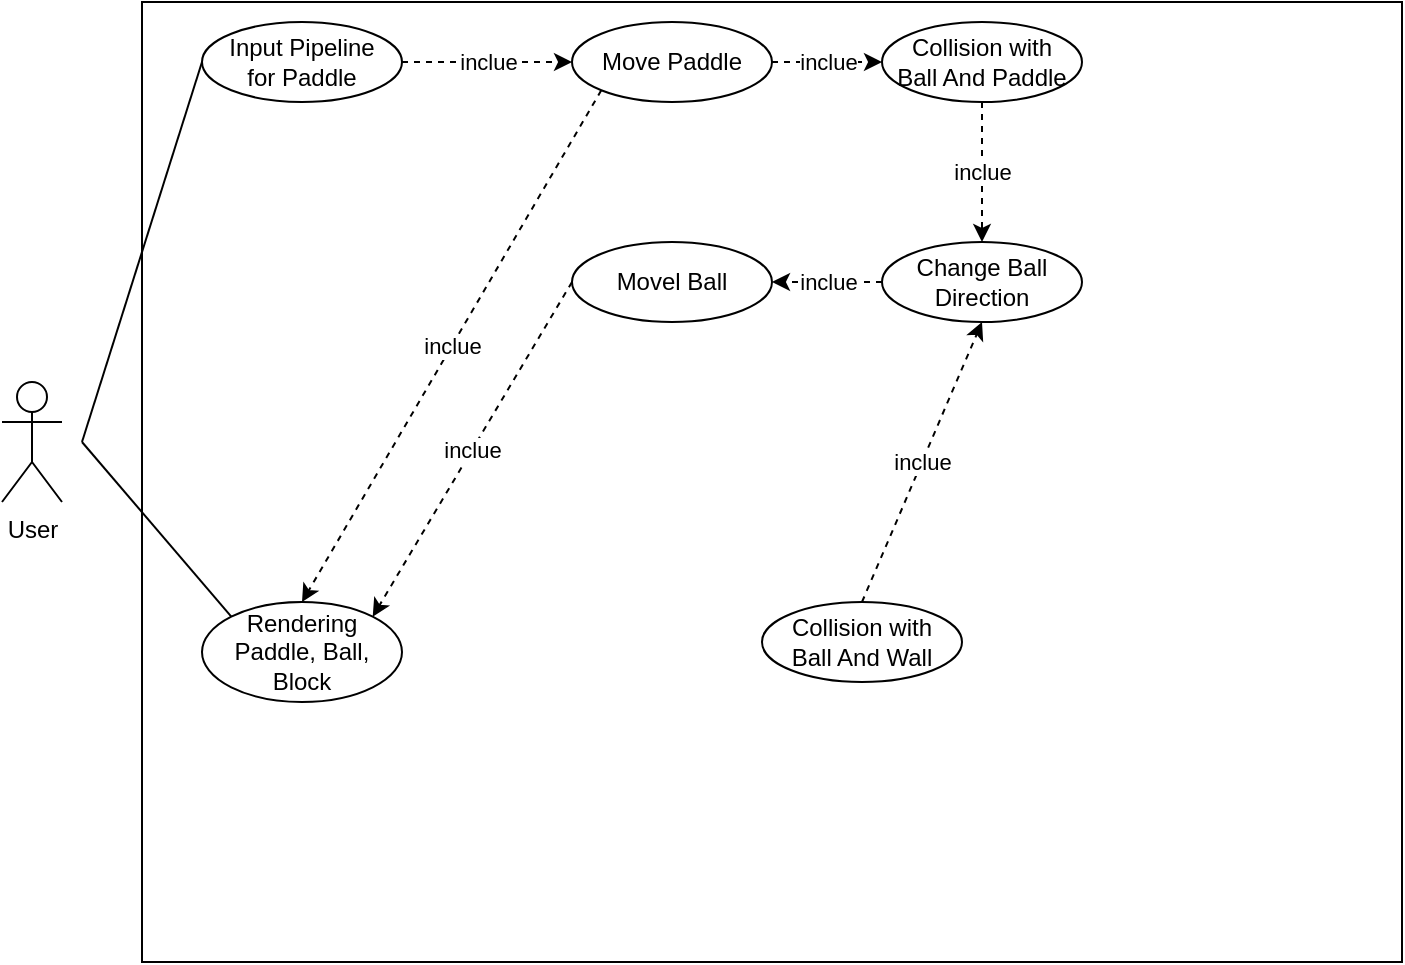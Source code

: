 <mxfile version="22.1.7" type="github">
  <diagram name="Page-1" id="5plmyteL5FaG14_j35b7">
    <mxGraphModel dx="813" dy="478" grid="1" gridSize="10" guides="1" tooltips="1" connect="1" arrows="1" fold="1" page="1" pageScale="1" pageWidth="850" pageHeight="1100" math="0" shadow="0">
      <root>
        <mxCell id="0" />
        <mxCell id="1" parent="0" />
        <mxCell id="H3gc-9jXIYk5QzrclJic-1" value="User" style="shape=umlActor;verticalLabelPosition=bottom;verticalAlign=top;html=1;outlineConnect=0;" vertex="1" parent="1">
          <mxGeometry x="90" y="270" width="30" height="60" as="geometry" />
        </mxCell>
        <mxCell id="H3gc-9jXIYk5QzrclJic-2" value="" style="rounded=0;whiteSpace=wrap;html=1;" vertex="1" parent="1">
          <mxGeometry x="160" y="80" width="630" height="480" as="geometry" />
        </mxCell>
        <mxCell id="H3gc-9jXIYk5QzrclJic-11" value="inclue" style="edgeStyle=orthogonalEdgeStyle;rounded=0;orthogonalLoop=1;jettySize=auto;html=1;dashed=1;" edge="1" parent="1" source="H3gc-9jXIYk5QzrclJic-5" target="H3gc-9jXIYk5QzrclJic-9">
          <mxGeometry relative="1" as="geometry" />
        </mxCell>
        <mxCell id="H3gc-9jXIYk5QzrclJic-5" value="Input Pipeline&lt;br&gt;for Paddle" style="ellipse;whiteSpace=wrap;html=1;" vertex="1" parent="1">
          <mxGeometry x="190" y="90" width="100" height="40" as="geometry" />
        </mxCell>
        <mxCell id="H3gc-9jXIYk5QzrclJic-6" value="Rendering Paddle, Ball, Block" style="ellipse;whiteSpace=wrap;html=1;" vertex="1" parent="1">
          <mxGeometry x="190" y="380" width="100" height="50" as="geometry" />
        </mxCell>
        <mxCell id="H3gc-9jXIYk5QzrclJic-7" value="" style="endArrow=none;html=1;rounded=0;exitX=0;exitY=0;exitDx=0;exitDy=0;" edge="1" parent="1" source="H3gc-9jXIYk5QzrclJic-6">
          <mxGeometry width="50" height="50" relative="1" as="geometry">
            <mxPoint x="110" y="450" as="sourcePoint" />
            <mxPoint x="130" y="300" as="targetPoint" />
          </mxGeometry>
        </mxCell>
        <mxCell id="H3gc-9jXIYk5QzrclJic-8" value="" style="endArrow=none;html=1;rounded=0;entryX=0;entryY=0.5;entryDx=0;entryDy=0;" edge="1" parent="1" target="H3gc-9jXIYk5QzrclJic-5">
          <mxGeometry width="50" height="50" relative="1" as="geometry">
            <mxPoint x="130" y="300" as="sourcePoint" />
            <mxPoint x="130" y="190" as="targetPoint" />
          </mxGeometry>
        </mxCell>
        <mxCell id="H3gc-9jXIYk5QzrclJic-9" value="Move Paddle" style="ellipse;whiteSpace=wrap;html=1;" vertex="1" parent="1">
          <mxGeometry x="375" y="90" width="100" height="40" as="geometry" />
        </mxCell>
        <mxCell id="H3gc-9jXIYk5QzrclJic-13" value="" style="endArrow=classic;html=1;rounded=0;exitX=0;exitY=1;exitDx=0;exitDy=0;entryX=0.5;entryY=0;entryDx=0;entryDy=0;dashed=1;" edge="1" parent="1" source="H3gc-9jXIYk5QzrclJic-9" target="H3gc-9jXIYk5QzrclJic-6">
          <mxGeometry relative="1" as="geometry">
            <mxPoint x="330" y="340" as="sourcePoint" />
            <mxPoint x="430" y="340" as="targetPoint" />
          </mxGeometry>
        </mxCell>
        <mxCell id="H3gc-9jXIYk5QzrclJic-14" value="inclue" style="edgeLabel;resizable=0;html=1;align=center;verticalAlign=middle;" connectable="0" vertex="1" parent="H3gc-9jXIYk5QzrclJic-13">
          <mxGeometry relative="1" as="geometry" />
        </mxCell>
        <mxCell id="H3gc-9jXIYk5QzrclJic-16" value="Collision with&lt;br&gt;Ball And Paddle" style="ellipse;whiteSpace=wrap;html=1;" vertex="1" parent="1">
          <mxGeometry x="530" y="90" width="100" height="40" as="geometry" />
        </mxCell>
        <mxCell id="H3gc-9jXIYk5QzrclJic-17" value="" style="endArrow=classic;html=1;rounded=0;exitX=1;exitY=0.5;exitDx=0;exitDy=0;entryX=0;entryY=0.5;entryDx=0;entryDy=0;dashed=1;" edge="1" parent="1" source="H3gc-9jXIYk5QzrclJic-9" target="H3gc-9jXIYk5QzrclJic-16">
          <mxGeometry relative="1" as="geometry">
            <mxPoint x="335" y="214" as="sourcePoint" />
            <mxPoint x="250" y="390" as="targetPoint" />
          </mxGeometry>
        </mxCell>
        <mxCell id="H3gc-9jXIYk5QzrclJic-18" value="inclue" style="edgeLabel;resizable=0;html=1;align=center;verticalAlign=middle;" connectable="0" vertex="1" parent="H3gc-9jXIYk5QzrclJic-17">
          <mxGeometry relative="1" as="geometry" />
        </mxCell>
        <mxCell id="H3gc-9jXIYk5QzrclJic-19" value="Change Ball&lt;br&gt;Direction" style="ellipse;whiteSpace=wrap;html=1;" vertex="1" parent="1">
          <mxGeometry x="530" y="200" width="100" height="40" as="geometry" />
        </mxCell>
        <mxCell id="H3gc-9jXIYk5QzrclJic-20" value="" style="endArrow=classic;html=1;rounded=0;exitX=0.5;exitY=1;exitDx=0;exitDy=0;dashed=1;" edge="1" parent="1" source="H3gc-9jXIYk5QzrclJic-16" target="H3gc-9jXIYk5QzrclJic-19">
          <mxGeometry relative="1" as="geometry">
            <mxPoint x="420" y="200" as="sourcePoint" />
            <mxPoint x="480" y="200" as="targetPoint" />
          </mxGeometry>
        </mxCell>
        <mxCell id="H3gc-9jXIYk5QzrclJic-21" value="inclue" style="edgeLabel;resizable=0;html=1;align=center;verticalAlign=middle;" connectable="0" vertex="1" parent="H3gc-9jXIYk5QzrclJic-20">
          <mxGeometry relative="1" as="geometry" />
        </mxCell>
        <mxCell id="H3gc-9jXIYk5QzrclJic-22" value="Collision with&lt;br style=&quot;border-color: var(--border-color);&quot;&gt;Ball And Wall" style="ellipse;whiteSpace=wrap;html=1;" vertex="1" parent="1">
          <mxGeometry x="470" y="380" width="100" height="40" as="geometry" />
        </mxCell>
        <mxCell id="H3gc-9jXIYk5QzrclJic-23" value="" style="endArrow=classic;html=1;rounded=0;exitX=0.5;exitY=0;exitDx=0;exitDy=0;entryX=0.5;entryY=1;entryDx=0;entryDy=0;dashed=1;" edge="1" parent="1" source="H3gc-9jXIYk5QzrclJic-22" target="H3gc-9jXIYk5QzrclJic-19">
          <mxGeometry relative="1" as="geometry">
            <mxPoint x="420" y="200" as="sourcePoint" />
            <mxPoint x="480" y="200" as="targetPoint" />
          </mxGeometry>
        </mxCell>
        <mxCell id="H3gc-9jXIYk5QzrclJic-24" value="inclue" style="edgeLabel;resizable=0;html=1;align=center;verticalAlign=middle;" connectable="0" vertex="1" parent="H3gc-9jXIYk5QzrclJic-23">
          <mxGeometry relative="1" as="geometry" />
        </mxCell>
        <mxCell id="H3gc-9jXIYk5QzrclJic-25" value="Movel Ball" style="ellipse;whiteSpace=wrap;html=1;" vertex="1" parent="1">
          <mxGeometry x="375" y="200" width="100" height="40" as="geometry" />
        </mxCell>
        <mxCell id="H3gc-9jXIYk5QzrclJic-26" value="" style="endArrow=classic;html=1;rounded=0;entryX=1;entryY=0.5;entryDx=0;entryDy=0;dashed=1;" edge="1" parent="1" source="H3gc-9jXIYk5QzrclJic-19" target="H3gc-9jXIYk5QzrclJic-25">
          <mxGeometry relative="1" as="geometry">
            <mxPoint x="530" y="390" as="sourcePoint" />
            <mxPoint x="530" y="330" as="targetPoint" />
          </mxGeometry>
        </mxCell>
        <mxCell id="H3gc-9jXIYk5QzrclJic-27" value="inclue" style="edgeLabel;resizable=0;html=1;align=center;verticalAlign=middle;" connectable="0" vertex="1" parent="H3gc-9jXIYk5QzrclJic-26">
          <mxGeometry relative="1" as="geometry" />
        </mxCell>
        <mxCell id="H3gc-9jXIYk5QzrclJic-28" value="" style="endArrow=classic;html=1;rounded=0;exitX=0;exitY=0.5;exitDx=0;exitDy=0;entryX=1;entryY=0;entryDx=0;entryDy=0;dashed=1;" edge="1" parent="1" source="H3gc-9jXIYk5QzrclJic-25" target="H3gc-9jXIYk5QzrclJic-6">
          <mxGeometry relative="1" as="geometry">
            <mxPoint x="399" y="134" as="sourcePoint" />
            <mxPoint x="250" y="390" as="targetPoint" />
          </mxGeometry>
        </mxCell>
        <mxCell id="H3gc-9jXIYk5QzrclJic-29" value="inclue" style="edgeLabel;resizable=0;html=1;align=center;verticalAlign=middle;" connectable="0" vertex="1" parent="H3gc-9jXIYk5QzrclJic-28">
          <mxGeometry relative="1" as="geometry" />
        </mxCell>
      </root>
    </mxGraphModel>
  </diagram>
</mxfile>
